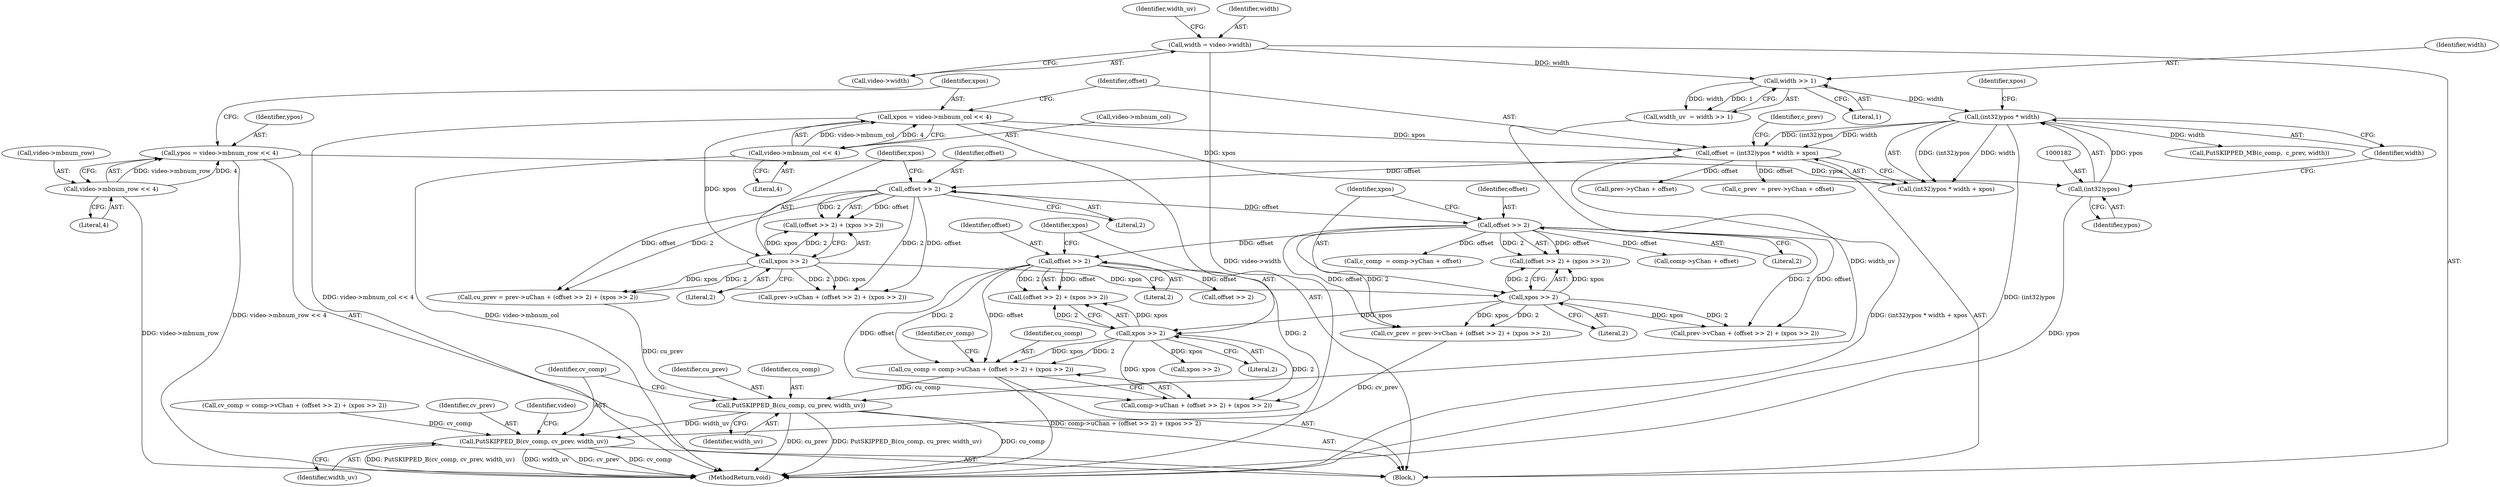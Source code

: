 digraph "0_Android_961e5ac5788b52304e64b9a509781beaf5201fb0_0@pointer" {
"1000231" [label="(Call,cu_comp = comp->uChan + (offset >> 2) + (xpos >> 2))"];
"1000238" [label="(Call,offset >> 2)"];
"1000213" [label="(Call,offset >> 2)"];
"1000200" [label="(Call,offset >> 2)"];
"1000177" [label="(Call,offset = (int32)ypos * width + xpos)"];
"1000180" [label="(Call,(int32)ypos * width)"];
"1000181" [label="(Call,(int32)ypos)"];
"1000163" [label="(Call,ypos = video->mbnum_row << 4)"];
"1000165" [label="(Call,video->mbnum_row << 4)"];
"1000160" [label="(Call,width >> 1)"];
"1000153" [label="(Call,width = video->width)"];
"1000170" [label="(Call,xpos = video->mbnum_col << 4)"];
"1000172" [label="(Call,video->mbnum_col << 4)"];
"1000241" [label="(Call,xpos >> 2)"];
"1000216" [label="(Call,xpos >> 2)"];
"1000203" [label="(Call,xpos >> 2)"];
"1000261" [label="(Call,PutSKIPPED_B(cu_comp, cu_prev, width_uv))"];
"1000265" [label="(Call,PutSKIPPED_B(cv_comp, cv_prev, width_uv))"];
"1000208" [label="(Call,prev->vChan + (offset >> 2) + (xpos >> 2))"];
"1000242" [label="(Identifier,xpos)"];
"1000251" [label="(Call,offset >> 2)"];
"1000200" [label="(Call,offset >> 2)"];
"1000224" [label="(Call,c_comp  = comp->yChan + offset)"];
"1000201" [label="(Identifier,offset)"];
"1000112" [label="(Block,)"];
"1000179" [label="(Call,(int32)ypos * width + xpos)"];
"1000181" [label="(Call,(int32)ypos)"];
"1000185" [label="(Identifier,xpos)"];
"1000164" [label="(Identifier,ypos)"];
"1000178" [label="(Identifier,offset)"];
"1000237" [label="(Call,(offset >> 2) + (xpos >> 2))"];
"1000184" [label="(Identifier,width)"];
"1000163" [label="(Call,ypos = video->mbnum_row << 4)"];
"1000171" [label="(Identifier,xpos)"];
"1000264" [label="(Identifier,width_uv)"];
"1000218" [label="(Literal,2)"];
"1000232" [label="(Identifier,cu_comp)"];
"1000213" [label="(Call,offset >> 2)"];
"1000261" [label="(Call,PutSKIPPED_B(cu_comp, cu_prev, width_uv))"];
"1000244" [label="(Call,cv_comp = comp->vChan + (offset >> 2) + (xpos >> 2))"];
"1000159" [label="(Identifier,width_uv)"];
"1000267" [label="(Identifier,cv_prev)"];
"1000233" [label="(Call,comp->uChan + (offset >> 2) + (xpos >> 2))"];
"1000188" [label="(Call,prev->yChan + offset)"];
"1000183" [label="(Identifier,ypos)"];
"1000206" [label="(Call,cv_prev = prev->vChan + (offset >> 2) + (xpos >> 2))"];
"1000180" [label="(Call,(int32)ypos * width)"];
"1000186" [label="(Call,c_prev  = prev->yChan + offset)"];
"1000155" [label="(Call,video->width)"];
"1000265" [label="(Call,PutSKIPPED_B(cv_comp, cv_prev, width_uv))"];
"1000187" [label="(Identifier,c_prev)"];
"1000169" [label="(Literal,4)"];
"1000204" [label="(Identifier,xpos)"];
"1000216" [label="(Call,xpos >> 2)"];
"1000205" [label="(Literal,2)"];
"1000199" [label="(Call,(offset >> 2) + (xpos >> 2))"];
"1000202" [label="(Literal,2)"];
"1000214" [label="(Identifier,offset)"];
"1000158" [label="(Call,width_uv  = width >> 1)"];
"1000176" [label="(Literal,4)"];
"1000166" [label="(Call,video->mbnum_row)"];
"1000162" [label="(Literal,1)"];
"1000172" [label="(Call,video->mbnum_col << 4)"];
"1000165" [label="(Call,video->mbnum_row << 4)"];
"1000226" [label="(Call,comp->yChan + offset)"];
"1000203" [label="(Call,xpos >> 2)"];
"1000243" [label="(Literal,2)"];
"1000154" [label="(Identifier,width)"];
"1000170" [label="(Call,xpos = video->mbnum_col << 4)"];
"1000193" [label="(Call,cu_prev = prev->uChan + (offset >> 2) + (xpos >> 2))"];
"1000390" [label="(MethodReturn,void)"];
"1000254" [label="(Call,xpos >> 2)"];
"1000241" [label="(Call,xpos >> 2)"];
"1000215" [label="(Literal,2)"];
"1000266" [label="(Identifier,cv_comp)"];
"1000268" [label="(Identifier,width_uv)"];
"1000238" [label="(Call,offset >> 2)"];
"1000272" [label="(Identifier,video)"];
"1000240" [label="(Literal,2)"];
"1000245" [label="(Identifier,cv_comp)"];
"1000212" [label="(Call,(offset >> 2) + (xpos >> 2))"];
"1000262" [label="(Identifier,cu_comp)"];
"1000153" [label="(Call,width = video->width)"];
"1000173" [label="(Call,video->mbnum_col)"];
"1000177" [label="(Call,offset = (int32)ypos * width + xpos)"];
"1000263" [label="(Identifier,cu_prev)"];
"1000195" [label="(Call,prev->uChan + (offset >> 2) + (xpos >> 2))"];
"1000217" [label="(Identifier,xpos)"];
"1000257" [label="(Call,PutSKIPPED_MB(c_comp,  c_prev, width))"];
"1000231" [label="(Call,cu_comp = comp->uChan + (offset >> 2) + (xpos >> 2))"];
"1000239" [label="(Identifier,offset)"];
"1000161" [label="(Identifier,width)"];
"1000160" [label="(Call,width >> 1)"];
"1000231" -> "1000112"  [label="AST: "];
"1000231" -> "1000233"  [label="CFG: "];
"1000232" -> "1000231"  [label="AST: "];
"1000233" -> "1000231"  [label="AST: "];
"1000245" -> "1000231"  [label="CFG: "];
"1000231" -> "1000390"  [label="DDG: comp->uChan + (offset >> 2) + (xpos >> 2)"];
"1000238" -> "1000231"  [label="DDG: offset"];
"1000238" -> "1000231"  [label="DDG: 2"];
"1000241" -> "1000231"  [label="DDG: xpos"];
"1000241" -> "1000231"  [label="DDG: 2"];
"1000231" -> "1000261"  [label="DDG: cu_comp"];
"1000238" -> "1000237"  [label="AST: "];
"1000238" -> "1000240"  [label="CFG: "];
"1000239" -> "1000238"  [label="AST: "];
"1000240" -> "1000238"  [label="AST: "];
"1000242" -> "1000238"  [label="CFG: "];
"1000238" -> "1000233"  [label="DDG: offset"];
"1000238" -> "1000233"  [label="DDG: 2"];
"1000238" -> "1000237"  [label="DDG: offset"];
"1000238" -> "1000237"  [label="DDG: 2"];
"1000213" -> "1000238"  [label="DDG: offset"];
"1000238" -> "1000251"  [label="DDG: offset"];
"1000213" -> "1000212"  [label="AST: "];
"1000213" -> "1000215"  [label="CFG: "];
"1000214" -> "1000213"  [label="AST: "];
"1000215" -> "1000213"  [label="AST: "];
"1000217" -> "1000213"  [label="CFG: "];
"1000213" -> "1000206"  [label="DDG: offset"];
"1000213" -> "1000206"  [label="DDG: 2"];
"1000213" -> "1000208"  [label="DDG: offset"];
"1000213" -> "1000208"  [label="DDG: 2"];
"1000213" -> "1000212"  [label="DDG: offset"];
"1000213" -> "1000212"  [label="DDG: 2"];
"1000200" -> "1000213"  [label="DDG: offset"];
"1000213" -> "1000224"  [label="DDG: offset"];
"1000213" -> "1000226"  [label="DDG: offset"];
"1000200" -> "1000199"  [label="AST: "];
"1000200" -> "1000202"  [label="CFG: "];
"1000201" -> "1000200"  [label="AST: "];
"1000202" -> "1000200"  [label="AST: "];
"1000204" -> "1000200"  [label="CFG: "];
"1000200" -> "1000193"  [label="DDG: offset"];
"1000200" -> "1000193"  [label="DDG: 2"];
"1000200" -> "1000195"  [label="DDG: offset"];
"1000200" -> "1000195"  [label="DDG: 2"];
"1000200" -> "1000199"  [label="DDG: offset"];
"1000200" -> "1000199"  [label="DDG: 2"];
"1000177" -> "1000200"  [label="DDG: offset"];
"1000177" -> "1000112"  [label="AST: "];
"1000177" -> "1000179"  [label="CFG: "];
"1000178" -> "1000177"  [label="AST: "];
"1000179" -> "1000177"  [label="AST: "];
"1000187" -> "1000177"  [label="CFG: "];
"1000177" -> "1000390"  [label="DDG: (int32)ypos * width + xpos"];
"1000180" -> "1000177"  [label="DDG: (int32)ypos"];
"1000180" -> "1000177"  [label="DDG: width"];
"1000170" -> "1000177"  [label="DDG: xpos"];
"1000177" -> "1000186"  [label="DDG: offset"];
"1000177" -> "1000188"  [label="DDG: offset"];
"1000180" -> "1000179"  [label="AST: "];
"1000180" -> "1000184"  [label="CFG: "];
"1000181" -> "1000180"  [label="AST: "];
"1000184" -> "1000180"  [label="AST: "];
"1000185" -> "1000180"  [label="CFG: "];
"1000180" -> "1000390"  [label="DDG: (int32)ypos"];
"1000180" -> "1000179"  [label="DDG: (int32)ypos"];
"1000180" -> "1000179"  [label="DDG: width"];
"1000181" -> "1000180"  [label="DDG: ypos"];
"1000160" -> "1000180"  [label="DDG: width"];
"1000180" -> "1000257"  [label="DDG: width"];
"1000181" -> "1000183"  [label="CFG: "];
"1000182" -> "1000181"  [label="AST: "];
"1000183" -> "1000181"  [label="AST: "];
"1000184" -> "1000181"  [label="CFG: "];
"1000181" -> "1000390"  [label="DDG: ypos"];
"1000163" -> "1000181"  [label="DDG: ypos"];
"1000163" -> "1000112"  [label="AST: "];
"1000163" -> "1000165"  [label="CFG: "];
"1000164" -> "1000163"  [label="AST: "];
"1000165" -> "1000163"  [label="AST: "];
"1000171" -> "1000163"  [label="CFG: "];
"1000163" -> "1000390"  [label="DDG: video->mbnum_row << 4"];
"1000165" -> "1000163"  [label="DDG: video->mbnum_row"];
"1000165" -> "1000163"  [label="DDG: 4"];
"1000165" -> "1000169"  [label="CFG: "];
"1000166" -> "1000165"  [label="AST: "];
"1000169" -> "1000165"  [label="AST: "];
"1000165" -> "1000390"  [label="DDG: video->mbnum_row"];
"1000160" -> "1000158"  [label="AST: "];
"1000160" -> "1000162"  [label="CFG: "];
"1000161" -> "1000160"  [label="AST: "];
"1000162" -> "1000160"  [label="AST: "];
"1000158" -> "1000160"  [label="CFG: "];
"1000160" -> "1000158"  [label="DDG: width"];
"1000160" -> "1000158"  [label="DDG: 1"];
"1000153" -> "1000160"  [label="DDG: width"];
"1000153" -> "1000112"  [label="AST: "];
"1000153" -> "1000155"  [label="CFG: "];
"1000154" -> "1000153"  [label="AST: "];
"1000155" -> "1000153"  [label="AST: "];
"1000159" -> "1000153"  [label="CFG: "];
"1000153" -> "1000390"  [label="DDG: video->width"];
"1000170" -> "1000112"  [label="AST: "];
"1000170" -> "1000172"  [label="CFG: "];
"1000171" -> "1000170"  [label="AST: "];
"1000172" -> "1000170"  [label="AST: "];
"1000178" -> "1000170"  [label="CFG: "];
"1000170" -> "1000390"  [label="DDG: video->mbnum_col << 4"];
"1000172" -> "1000170"  [label="DDG: video->mbnum_col"];
"1000172" -> "1000170"  [label="DDG: 4"];
"1000170" -> "1000179"  [label="DDG: xpos"];
"1000170" -> "1000203"  [label="DDG: xpos"];
"1000172" -> "1000176"  [label="CFG: "];
"1000173" -> "1000172"  [label="AST: "];
"1000176" -> "1000172"  [label="AST: "];
"1000172" -> "1000390"  [label="DDG: video->mbnum_col"];
"1000241" -> "1000237"  [label="AST: "];
"1000241" -> "1000243"  [label="CFG: "];
"1000242" -> "1000241"  [label="AST: "];
"1000243" -> "1000241"  [label="AST: "];
"1000237" -> "1000241"  [label="CFG: "];
"1000241" -> "1000233"  [label="DDG: xpos"];
"1000241" -> "1000233"  [label="DDG: 2"];
"1000241" -> "1000237"  [label="DDG: xpos"];
"1000241" -> "1000237"  [label="DDG: 2"];
"1000216" -> "1000241"  [label="DDG: xpos"];
"1000241" -> "1000254"  [label="DDG: xpos"];
"1000216" -> "1000212"  [label="AST: "];
"1000216" -> "1000218"  [label="CFG: "];
"1000217" -> "1000216"  [label="AST: "];
"1000218" -> "1000216"  [label="AST: "];
"1000212" -> "1000216"  [label="CFG: "];
"1000216" -> "1000206"  [label="DDG: xpos"];
"1000216" -> "1000206"  [label="DDG: 2"];
"1000216" -> "1000208"  [label="DDG: xpos"];
"1000216" -> "1000208"  [label="DDG: 2"];
"1000216" -> "1000212"  [label="DDG: xpos"];
"1000216" -> "1000212"  [label="DDG: 2"];
"1000203" -> "1000216"  [label="DDG: xpos"];
"1000203" -> "1000199"  [label="AST: "];
"1000203" -> "1000205"  [label="CFG: "];
"1000204" -> "1000203"  [label="AST: "];
"1000205" -> "1000203"  [label="AST: "];
"1000199" -> "1000203"  [label="CFG: "];
"1000203" -> "1000193"  [label="DDG: xpos"];
"1000203" -> "1000193"  [label="DDG: 2"];
"1000203" -> "1000195"  [label="DDG: xpos"];
"1000203" -> "1000195"  [label="DDG: 2"];
"1000203" -> "1000199"  [label="DDG: xpos"];
"1000203" -> "1000199"  [label="DDG: 2"];
"1000261" -> "1000112"  [label="AST: "];
"1000261" -> "1000264"  [label="CFG: "];
"1000262" -> "1000261"  [label="AST: "];
"1000263" -> "1000261"  [label="AST: "];
"1000264" -> "1000261"  [label="AST: "];
"1000266" -> "1000261"  [label="CFG: "];
"1000261" -> "1000390"  [label="DDG: cu_comp"];
"1000261" -> "1000390"  [label="DDG: cu_prev"];
"1000261" -> "1000390"  [label="DDG: PutSKIPPED_B(cu_comp, cu_prev, width_uv)"];
"1000193" -> "1000261"  [label="DDG: cu_prev"];
"1000158" -> "1000261"  [label="DDG: width_uv"];
"1000261" -> "1000265"  [label="DDG: width_uv"];
"1000265" -> "1000112"  [label="AST: "];
"1000265" -> "1000268"  [label="CFG: "];
"1000266" -> "1000265"  [label="AST: "];
"1000267" -> "1000265"  [label="AST: "];
"1000268" -> "1000265"  [label="AST: "];
"1000272" -> "1000265"  [label="CFG: "];
"1000265" -> "1000390"  [label="DDG: PutSKIPPED_B(cv_comp, cv_prev, width_uv)"];
"1000265" -> "1000390"  [label="DDG: width_uv"];
"1000265" -> "1000390"  [label="DDG: cv_prev"];
"1000265" -> "1000390"  [label="DDG: cv_comp"];
"1000244" -> "1000265"  [label="DDG: cv_comp"];
"1000206" -> "1000265"  [label="DDG: cv_prev"];
}
